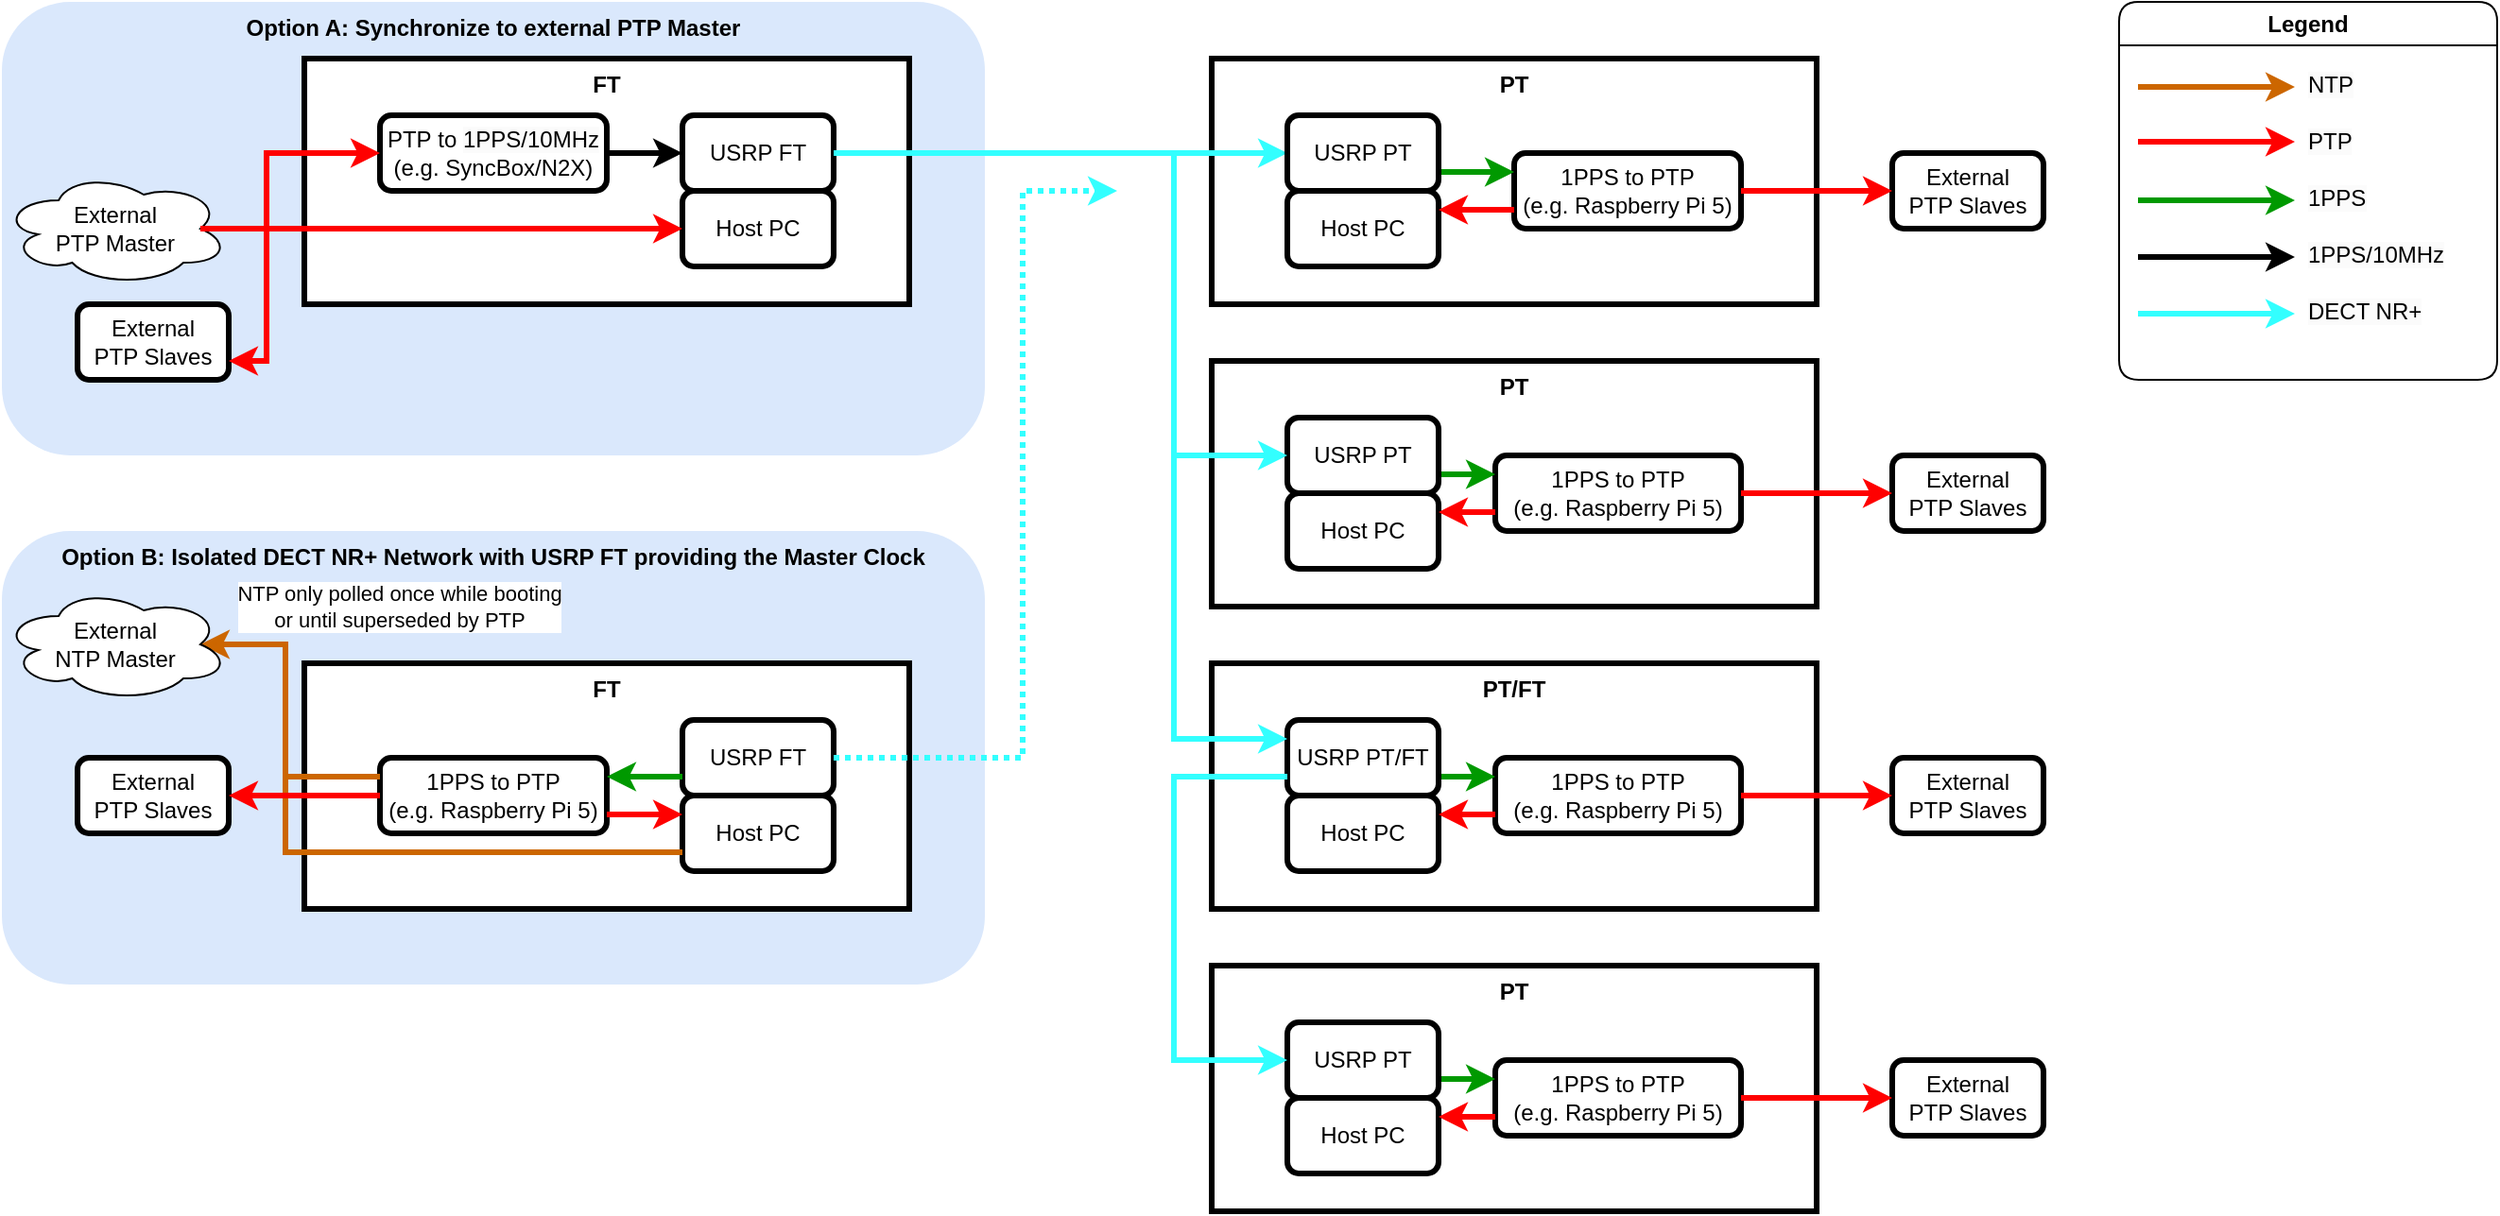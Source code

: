 <mxfile version="26.2.2">
  <diagram id="aQhpeuAyKN3efvRNQwSn" name="Draft 0">
    <mxGraphModel dx="862" dy="567" grid="1" gridSize="10" guides="0" tooltips="1" connect="1" arrows="1" fold="1" page="1" pageScale="1" pageWidth="1169" pageHeight="1654" math="0" shadow="0">
      <root>
        <mxCell id="0" />
        <mxCell id="1" parent="0" />
        <mxCell id="Bj_DQetzVouuPHAo5OsP-259" value="&lt;b&gt;Option B: Isolated DECT NR+ Network with USRP FT providing the Master Clock&lt;/b&gt;" style="rounded=1;whiteSpace=wrap;html=1;fillColor=#dae8fc;strokeColor=none;verticalAlign=top;dashed=1;" parent="1" vertex="1">
          <mxGeometry x="40" y="320" width="520" height="240" as="geometry" />
        </mxCell>
        <mxCell id="Bj_DQetzVouuPHAo5OsP-258" value="&lt;b&gt;Option A: Synchronize to external PTP Master&lt;/b&gt;" style="rounded=1;whiteSpace=wrap;html=1;fillColor=#dae8fc;strokeColor=none;verticalAlign=top;dashed=1;" parent="1" vertex="1">
          <mxGeometry x="40" y="40" width="520" height="240" as="geometry" />
        </mxCell>
        <mxCell id="Bj_DQetzVouuPHAo5OsP-234" value="&lt;b&gt;FT&lt;/b&gt;" style="rounded=0;whiteSpace=wrap;html=1;verticalAlign=top;fillColor=default;strokeColor=#000000;strokeWidth=3;" parent="1" vertex="1">
          <mxGeometry x="200" y="390" width="320" height="130" as="geometry" />
        </mxCell>
        <mxCell id="Bj_DQetzVouuPHAo5OsP-231" value="&lt;b&gt;FT&lt;/b&gt;" style="rounded=0;whiteSpace=wrap;html=1;verticalAlign=top;fillColor=default;strokeColor=#000000;strokeWidth=3;" parent="1" vertex="1">
          <mxGeometry x="200" y="70" width="320" height="130" as="geometry" />
        </mxCell>
        <mxCell id="Bj_DQetzVouuPHAo5OsP-204" value="&lt;b&gt;PT&lt;/b&gt;" style="rounded=0;whiteSpace=wrap;html=1;verticalAlign=top;fillColor=default;strokeColor=#000000;strokeWidth=3;" parent="1" vertex="1">
          <mxGeometry x="680" y="70" width="320" height="130" as="geometry" />
        </mxCell>
        <mxCell id="gou46OdMyQ_DH9dvmqBt-38" value="PTP&amp;nbsp;&lt;span style=&quot;background-color: transparent; color: light-dark(rgb(0, 0, 0), rgb(255, 255, 255));&quot;&gt;to&amp;nbsp;&lt;/span&gt;&lt;span style=&quot;background-color: rgb(251, 251, 251);&quot;&gt;1PPS/10MHz&lt;/span&gt;&lt;div&gt;(e.g. SyncBox/N2X)&lt;/div&gt;" style="rounded=1;whiteSpace=wrap;html=1;strokeWidth=3;" parent="1" vertex="1">
          <mxGeometry x="240" y="100" width="120" height="40" as="geometry" />
        </mxCell>
        <mxCell id="Bj_DQetzVouuPHAo5OsP-90" value="USRP FT" style="rounded=1;whiteSpace=wrap;html=1;strokeWidth=3;" parent="1" vertex="1">
          <mxGeometry x="400" y="420" width="80" height="40" as="geometry" />
        </mxCell>
        <mxCell id="Bj_DQetzVouuPHAo5OsP-92" value="Host PC" style="rounded=1;whiteSpace=wrap;html=1;strokeWidth=3;" parent="1" vertex="1">
          <mxGeometry x="400" y="460" width="80" height="40" as="geometry" />
        </mxCell>
        <mxCell id="Bj_DQetzVouuPHAo5OsP-94" value="Legend" style="swimlane;whiteSpace=wrap;html=1;rounded=1;strokeColor=default;swimlaneFillColor=light-dark(#ffffff, #212121);" parent="1" vertex="1">
          <mxGeometry x="1160" y="40" width="200" height="200" as="geometry">
            <mxRectangle x="880" y="80" width="140" height="30" as="alternateBounds" />
          </mxGeometry>
        </mxCell>
        <mxCell id="Bj_DQetzVouuPHAo5OsP-101" value="" style="endArrow=classic;html=1;rounded=0;exitX=0;exitY=1;exitDx=0;exitDy=0;strokeColor=light-dark(#000000,#EDEDED);strokeWidth=3;" parent="Bj_DQetzVouuPHAo5OsP-94" edge="1">
          <mxGeometry width="50" height="50" relative="1" as="geometry">
            <mxPoint x="10" y="135" as="sourcePoint" />
            <mxPoint x="93" y="135" as="targetPoint" />
          </mxGeometry>
        </mxCell>
        <mxCell id="Bj_DQetzVouuPHAo5OsP-102" value="&lt;span style=&quot;color: rgb(0, 0, 0); font-family: Helvetica; font-size: 12px; font-style: normal; font-variant-ligatures: normal; font-variant-caps: normal; font-weight: 400; letter-spacing: normal; orphans: 2; text-align: center; text-indent: 0px; text-transform: none; widows: 2; word-spacing: 0px; -webkit-text-stroke-width: 0px; white-space: normal; background-color: rgb(251, 251, 251); text-decoration-thickness: initial; text-decoration-style: initial; text-decoration-color: initial; float: none; display: inline !important;&quot;&gt;1PPS/10MHz&lt;/span&gt;" style="text;whiteSpace=wrap;html=1;" parent="Bj_DQetzVouuPHAo5OsP-94" vertex="1">
          <mxGeometry x="98" y="120" width="94" height="25" as="geometry" />
        </mxCell>
        <mxCell id="Bj_DQetzVouuPHAo5OsP-103" value="" style="endArrow=classic;html=1;rounded=0;exitX=0;exitY=1;exitDx=0;exitDy=0;strokeColor=light-dark(#ff0000, #ededed);strokeWidth=3;" parent="Bj_DQetzVouuPHAo5OsP-94" edge="1">
          <mxGeometry width="50" height="50" relative="1" as="geometry">
            <mxPoint x="10" y="74" as="sourcePoint" />
            <mxPoint x="93" y="74" as="targetPoint" />
          </mxGeometry>
        </mxCell>
        <mxCell id="Bj_DQetzVouuPHAo5OsP-104" value="&lt;span style=&quot;color: rgb(0, 0, 0); font-family: Helvetica; font-size: 12px; font-style: normal; font-variant-ligatures: normal; font-variant-caps: normal; font-weight: 400; letter-spacing: normal; orphans: 2; text-align: center; text-indent: 0px; text-transform: none; widows: 2; word-spacing: 0px; -webkit-text-stroke-width: 0px; white-space: normal; background-color: rgb(251, 251, 251); text-decoration-thickness: initial; text-decoration-style: initial; text-decoration-color: initial; float: none; display: inline !important;&quot;&gt;PTP&lt;/span&gt;" style="text;whiteSpace=wrap;html=1;" parent="Bj_DQetzVouuPHAo5OsP-94" vertex="1">
          <mxGeometry x="98" y="60" width="91" height="24" as="geometry" />
        </mxCell>
        <mxCell id="Bj_DQetzVouuPHAo5OsP-107" value="" style="endArrow=classic;html=1;rounded=0;exitX=0;exitY=1;exitDx=0;exitDy=0;strokeColor=light-dark(#009900,#EDEDED);strokeWidth=3;" parent="Bj_DQetzVouuPHAo5OsP-94" edge="1">
          <mxGeometry width="50" height="50" relative="1" as="geometry">
            <mxPoint x="10" y="105" as="sourcePoint" />
            <mxPoint x="93" y="105" as="targetPoint" />
          </mxGeometry>
        </mxCell>
        <mxCell id="Bj_DQetzVouuPHAo5OsP-108" value="&lt;span style=&quot;color: rgb(0, 0, 0); font-family: Helvetica; font-size: 12px; font-style: normal; font-variant-ligatures: normal; font-variant-caps: normal; font-weight: 400; letter-spacing: normal; orphans: 2; text-align: center; text-indent: 0px; text-transform: none; widows: 2; word-spacing: 0px; -webkit-text-stroke-width: 0px; white-space: normal; background-color: rgb(251, 251, 251); text-decoration-thickness: initial; text-decoration-style: initial; text-decoration-color: initial; float: none; display: inline !important;&quot;&gt;1PPS&lt;/span&gt;" style="text;whiteSpace=wrap;html=1;" parent="Bj_DQetzVouuPHAo5OsP-94" vertex="1">
          <mxGeometry x="98" y="90" width="94" height="25" as="geometry" />
        </mxCell>
        <mxCell id="Bj_DQetzVouuPHAo5OsP-111" value="" style="endArrow=classic;html=1;rounded=0;exitX=0;exitY=1;exitDx=0;exitDy=0;strokeColor=light-dark(#33FFFF,#EDEDED);strokeWidth=3;" parent="Bj_DQetzVouuPHAo5OsP-94" edge="1">
          <mxGeometry width="50" height="50" relative="1" as="geometry">
            <mxPoint x="10" y="165" as="sourcePoint" />
            <mxPoint x="93" y="165" as="targetPoint" />
          </mxGeometry>
        </mxCell>
        <mxCell id="Bj_DQetzVouuPHAo5OsP-112" value="&lt;div style=&quot;text-align: center;&quot;&gt;&lt;span style=&quot;color: light-dark(rgb(0, 0, 0), rgb(255, 255, 255)); background-color: rgb(251, 251, 251);&quot;&gt;DECT NR+&lt;/span&gt;&lt;/div&gt;" style="text;whiteSpace=wrap;html=1;" parent="Bj_DQetzVouuPHAo5OsP-94" vertex="1">
          <mxGeometry x="98" y="150" width="94" height="25" as="geometry" />
        </mxCell>
        <mxCell id="Bj_DQetzVouuPHAo5OsP-147" value="" style="endArrow=classic;html=1;rounded=0;exitX=0;exitY=1;exitDx=0;exitDy=0;strokeColor=light-dark(#CC6600,#EDEDED);strokeWidth=3;" parent="Bj_DQetzVouuPHAo5OsP-94" edge="1">
          <mxGeometry width="50" height="50" relative="1" as="geometry">
            <mxPoint x="10" y="45" as="sourcePoint" />
            <mxPoint x="93" y="45" as="targetPoint" />
          </mxGeometry>
        </mxCell>
        <mxCell id="Bj_DQetzVouuPHAo5OsP-148" value="&lt;span style=&quot;color: rgb(0, 0, 0); font-family: Helvetica; font-size: 12px; font-style: normal; font-variant-ligatures: normal; font-variant-caps: normal; font-weight: 400; letter-spacing: normal; orphans: 2; text-align: center; text-indent: 0px; text-transform: none; widows: 2; word-spacing: 0px; -webkit-text-stroke-width: 0px; white-space: normal; background-color: rgb(251, 251, 251); text-decoration-thickness: initial; text-decoration-style: initial; text-decoration-color: initial; float: none; display: inline !important;&quot;&gt;NTP&lt;/span&gt;" style="text;whiteSpace=wrap;html=1;" parent="Bj_DQetzVouuPHAo5OsP-94" vertex="1">
          <mxGeometry x="98" y="30" width="94" height="25" as="geometry" />
        </mxCell>
        <mxCell id="Bj_DQetzVouuPHAo5OsP-113" value="USRP FT" style="rounded=1;whiteSpace=wrap;html=1;strokeWidth=3;" parent="1" vertex="1">
          <mxGeometry x="400" y="100" width="80" height="40" as="geometry" />
        </mxCell>
        <mxCell id="Bj_DQetzVouuPHAo5OsP-118" value="" style="endArrow=classic;html=1;rounded=0;exitX=0.875;exitY=0.5;exitDx=0;exitDy=0;strokeColor=light-dark(#ff0000, #ededed);strokeWidth=3;entryX=0;entryY=0.5;entryDx=0;entryDy=0;exitPerimeter=0;" parent="1" source="Bj_DQetzVouuPHAo5OsP-120" target="gou46OdMyQ_DH9dvmqBt-38" edge="1">
          <mxGeometry width="50" height="50" relative="1" as="geometry">
            <mxPoint x="120" y="140" as="sourcePoint" />
            <mxPoint x="203" y="140" as="targetPoint" />
            <Array as="points">
              <mxPoint x="180" y="160" />
              <mxPoint x="180" y="120" />
            </Array>
          </mxGeometry>
        </mxCell>
        <mxCell id="Bj_DQetzVouuPHAo5OsP-120" value="External&lt;div&gt;PTP Master&lt;/div&gt;" style="ellipse;shape=cloud;whiteSpace=wrap;html=1;" parent="1" vertex="1">
          <mxGeometry x="40" y="130" width="120" height="60" as="geometry" />
        </mxCell>
        <mxCell id="Bj_DQetzVouuPHAo5OsP-123" value="1PPS&amp;nbsp;&lt;span style=&quot;background-color: transparent; color: light-dark(rgb(0, 0, 0), rgb(255, 255, 255));&quot;&gt;to&amp;nbsp;&lt;/span&gt;&lt;span style=&quot;background-color: transparent; color: light-dark(rgb(0, 0, 0), rgb(255, 255, 255));&quot;&gt;PTP&lt;/span&gt;&lt;div&gt;(e.g. Raspberry Pi 5)&lt;/div&gt;" style="rounded=1;whiteSpace=wrap;html=1;strokeWidth=3;" parent="1" vertex="1">
          <mxGeometry x="240" y="440" width="120" height="40" as="geometry" />
        </mxCell>
        <mxCell id="Bj_DQetzVouuPHAo5OsP-124" value="" style="endArrow=classic;html=1;rounded=0;exitX=0;exitY=0.75;exitDx=0;exitDy=0;strokeColor=light-dark(#009900,#EDEDED);strokeWidth=3;entryX=1;entryY=0.25;entryDx=0;entryDy=0;" parent="1" source="Bj_DQetzVouuPHAo5OsP-90" target="Bj_DQetzVouuPHAo5OsP-123" edge="1">
          <mxGeometry width="50" height="50" relative="1" as="geometry">
            <mxPoint x="160" y="470" as="sourcePoint" />
            <mxPoint x="383" y="385" as="targetPoint" />
          </mxGeometry>
        </mxCell>
        <mxCell id="Bj_DQetzVouuPHAo5OsP-125" value="" style="endArrow=classic;html=1;rounded=0;exitX=1;exitY=0.75;exitDx=0;exitDy=0;strokeColor=light-dark(#ff0000, #ededed);strokeWidth=3;entryX=0;entryY=0.25;entryDx=0;entryDy=0;" parent="1" source="Bj_DQetzVouuPHAo5OsP-123" target="Bj_DQetzVouuPHAo5OsP-92" edge="1">
          <mxGeometry width="50" height="50" relative="1" as="geometry">
            <mxPoint x="300" y="354" as="sourcePoint" />
            <mxPoint x="160" y="450" as="targetPoint" />
          </mxGeometry>
        </mxCell>
        <mxCell id="Bj_DQetzVouuPHAo5OsP-127" value="Host PC" style="rounded=1;whiteSpace=wrap;html=1;strokeWidth=3;" parent="1" vertex="1">
          <mxGeometry x="720" y="140" width="80" height="40" as="geometry" />
        </mxCell>
        <mxCell id="Bj_DQetzVouuPHAo5OsP-128" value="1PPS&amp;nbsp;&lt;span style=&quot;background-color: transparent; color: light-dark(rgb(0, 0, 0), rgb(255, 255, 255));&quot;&gt;to&amp;nbsp;&lt;/span&gt;&lt;span style=&quot;background-color: transparent; color: light-dark(rgb(0, 0, 0), rgb(255, 255, 255));&quot;&gt;PTP&lt;/span&gt;&lt;div&gt;(e.g. Raspberry Pi 5)&lt;/div&gt;" style="rounded=1;whiteSpace=wrap;html=1;strokeWidth=3;" parent="1" vertex="1">
          <mxGeometry x="840" y="120" width="120" height="40" as="geometry" />
        </mxCell>
        <mxCell id="Bj_DQetzVouuPHAo5OsP-129" value="" style="endArrow=classic;html=1;rounded=0;exitX=1;exitY=0.75;exitDx=0;exitDy=0;strokeColor=light-dark(#009900,#EDEDED);strokeWidth=3;entryX=0;entryY=0.25;entryDx=0;entryDy=0;" parent="1" source="Bj_DQetzVouuPHAo5OsP-126" target="Bj_DQetzVouuPHAo5OsP-128" edge="1">
          <mxGeometry width="50" height="50" relative="1" as="geometry">
            <mxPoint x="1020" y="150" as="sourcePoint" />
            <mxPoint x="820" y="190" as="targetPoint" />
          </mxGeometry>
        </mxCell>
        <mxCell id="Bj_DQetzVouuPHAo5OsP-149" value="" style="endArrow=classic;html=1;rounded=0;exitX=0;exitY=0.25;exitDx=0;exitDy=0;strokeColor=light-dark(#CC6600,#EDEDED);strokeWidth=3;entryX=0.875;entryY=0.5;entryDx=0;entryDy=0;entryPerimeter=0;" parent="1" source="Bj_DQetzVouuPHAo5OsP-123" target="Bj_DQetzVouuPHAo5OsP-245" edge="1">
          <mxGeometry width="50" height="50" relative="1" as="geometry">
            <mxPoint x="580" y="500" as="sourcePoint" />
            <mxPoint x="145" y="390" as="targetPoint" />
            <Array as="points">
              <mxPoint x="190" y="450" />
              <mxPoint x="190" y="380" />
            </Array>
          </mxGeometry>
        </mxCell>
        <mxCell id="Bj_DQetzVouuPHAo5OsP-151" value="NTP only&amp;nbsp;&lt;span style=&quot;background-color: light-dark(#ffffff, var(--ge-dark-color, #121212)); color: light-dark(rgb(0, 0, 0), rgb(255, 255, 255));&quot;&gt;polled once while&amp;nbsp;&lt;/span&gt;&lt;span style=&quot;background-color: light-dark(#ffffff, var(--ge-dark-color, #121212)); color: light-dark(rgb(0, 0, 0), rgb(255, 255, 255));&quot;&gt;booting&lt;/span&gt;&lt;div&gt;&lt;span style=&quot;background-color: light-dark(#ffffff, var(--ge-dark-color, #121212)); color: light-dark(rgb(0, 0, 0), rgb(255, 255, 255));&quot;&gt;or until superseded by PTP&lt;/span&gt;&lt;/div&gt;" style="edgeLabel;html=1;align=center;verticalAlign=middle;resizable=0;points=[];" parent="Bj_DQetzVouuPHAo5OsP-149" vertex="1" connectable="0">
          <mxGeometry x="-0.539" relative="1" as="geometry">
            <mxPoint x="48" y="-90" as="offset" />
          </mxGeometry>
        </mxCell>
        <mxCell id="Bj_DQetzVouuPHAo5OsP-154" value="" style="endArrow=classic;html=1;rounded=0;exitX=1;exitY=0.5;exitDx=0;exitDy=0;strokeColor=light-dark(#33FFFF,#EDEDED);strokeWidth=3;entryX=0;entryY=0.5;entryDx=0;entryDy=0;" parent="1" source="Bj_DQetzVouuPHAo5OsP-113" target="Bj_DQetzVouuPHAo5OsP-126" edge="1">
          <mxGeometry width="50" height="50" relative="1" as="geometry">
            <mxPoint x="940" y="175" as="sourcePoint" />
            <mxPoint x="1023" y="175" as="targetPoint" />
          </mxGeometry>
        </mxCell>
        <mxCell id="Bj_DQetzVouuPHAo5OsP-115" value="Host PC" style="rounded=1;whiteSpace=wrap;html=1;strokeWidth=3;" parent="1" vertex="1">
          <mxGeometry x="400" y="140" width="80" height="40" as="geometry" />
        </mxCell>
        <mxCell id="Bj_DQetzVouuPHAo5OsP-166" value="" style="endArrow=classic;html=1;rounded=0;exitX=0.875;exitY=0.5;exitDx=0;exitDy=0;strokeColor=light-dark(#ff0000, #ededed);strokeWidth=3;entryX=0;entryY=0.5;entryDx=0;entryDy=0;exitPerimeter=0;" parent="1" source="Bj_DQetzVouuPHAo5OsP-120" target="Bj_DQetzVouuPHAo5OsP-115" edge="1">
          <mxGeometry width="50" height="50" relative="1" as="geometry">
            <mxPoint x="155" y="170" as="sourcePoint" />
            <mxPoint x="210" y="130" as="targetPoint" />
          </mxGeometry>
        </mxCell>
        <mxCell id="Bj_DQetzVouuPHAo5OsP-167" value="" style="endArrow=classic;html=1;rounded=0;exitX=1;exitY=0.5;exitDx=0;exitDy=0;strokeColor=light-dark(#000000,#EDEDED);strokeWidth=3;entryX=0;entryY=0.5;entryDx=0;entryDy=0;" parent="1" source="gou46OdMyQ_DH9dvmqBt-38" target="Bj_DQetzVouuPHAo5OsP-113" edge="1">
          <mxGeometry width="50" height="50" relative="1" as="geometry">
            <mxPoint x="390" y="130" as="sourcePoint" />
            <mxPoint x="473" y="130" as="targetPoint" />
          </mxGeometry>
        </mxCell>
        <mxCell id="Bj_DQetzVouuPHAo5OsP-168" value="" style="endArrow=classic;html=1;rounded=0;exitX=0;exitY=0.75;exitDx=0;exitDy=0;strokeColor=light-dark(#ff0000, #ededed);strokeWidth=3;entryX=1;entryY=0.25;entryDx=0;entryDy=0;" parent="1" source="Bj_DQetzVouuPHAo5OsP-128" target="Bj_DQetzVouuPHAo5OsP-127" edge="1">
          <mxGeometry width="50" height="50" relative="1" as="geometry">
            <mxPoint x="820" y="130" as="sourcePoint" />
            <mxPoint x="700" y="130" as="targetPoint" />
          </mxGeometry>
        </mxCell>
        <mxCell id="Bj_DQetzVouuPHAo5OsP-126" value="USRP PT" style="rounded=1;whiteSpace=wrap;html=1;strokeWidth=3;" parent="1" vertex="1">
          <mxGeometry x="720" y="100" width="80" height="40" as="geometry" />
        </mxCell>
        <mxCell id="Bj_DQetzVouuPHAo5OsP-185" value="External&lt;div&gt;PTP Slaves&lt;/div&gt;" style="rounded=1;whiteSpace=wrap;html=1;strokeWidth=3;" parent="1" vertex="1">
          <mxGeometry x="80" y="200" width="80" height="40" as="geometry" />
        </mxCell>
        <mxCell id="Bj_DQetzVouuPHAo5OsP-187" value="External&lt;div&gt;PTP Slaves&lt;/div&gt;" style="rounded=1;whiteSpace=wrap;html=1;strokeWidth=3;" parent="1" vertex="1">
          <mxGeometry x="80" y="440" width="80" height="40" as="geometry" />
        </mxCell>
        <mxCell id="Bj_DQetzVouuPHAo5OsP-192" value="External&lt;div&gt;PTP Slaves&lt;/div&gt;" style="rounded=1;whiteSpace=wrap;html=1;strokeWidth=3;" parent="1" vertex="1">
          <mxGeometry x="1040" y="120" width="80" height="40" as="geometry" />
        </mxCell>
        <mxCell id="Bj_DQetzVouuPHAo5OsP-193" value="" style="endArrow=classic;html=1;rounded=0;strokeColor=light-dark(#ff0000, #ededed);strokeWidth=3;entryX=0;entryY=0.5;entryDx=0;entryDy=0;exitX=1;exitY=0.5;exitDx=0;exitDy=0;" parent="1" source="Bj_DQetzVouuPHAo5OsP-128" target="Bj_DQetzVouuPHAo5OsP-192" edge="1">
          <mxGeometry width="50" height="50" relative="1" as="geometry">
            <mxPoint x="980" y="140" as="sourcePoint" />
            <mxPoint x="790" y="160" as="targetPoint" />
          </mxGeometry>
        </mxCell>
        <mxCell id="Bj_DQetzVouuPHAo5OsP-214" value="&lt;b&gt;PT&lt;/b&gt;" style="rounded=0;whiteSpace=wrap;html=1;verticalAlign=top;fillColor=default;strokeColor=#000000;strokeWidth=3;" parent="1" vertex="1">
          <mxGeometry x="680" y="230" width="320" height="130" as="geometry" />
        </mxCell>
        <mxCell id="Bj_DQetzVouuPHAo5OsP-215" value="Host PC" style="rounded=1;whiteSpace=wrap;html=1;strokeWidth=3;" parent="1" vertex="1">
          <mxGeometry x="720" y="300" width="80" height="40" as="geometry" />
        </mxCell>
        <mxCell id="Bj_DQetzVouuPHAo5OsP-216" value="1PPS&amp;nbsp;&lt;span style=&quot;background-color: transparent; color: light-dark(rgb(0, 0, 0), rgb(255, 255, 255));&quot;&gt;to&amp;nbsp;&lt;/span&gt;&lt;span style=&quot;background-color: transparent; color: light-dark(rgb(0, 0, 0), rgb(255, 255, 255));&quot;&gt;PTP&lt;/span&gt;&lt;div&gt;(e.g. Raspberry Pi 5)&lt;/div&gt;" style="rounded=1;whiteSpace=wrap;html=1;strokeWidth=3;" parent="1" vertex="1">
          <mxGeometry x="830" y="280" width="130" height="40" as="geometry" />
        </mxCell>
        <mxCell id="Bj_DQetzVouuPHAo5OsP-217" value="" style="endArrow=classic;html=1;rounded=0;exitX=1;exitY=0.75;exitDx=0;exitDy=0;strokeColor=light-dark(#009900,#EDEDED);strokeWidth=3;entryX=0;entryY=0.25;entryDx=0;entryDy=0;" parent="1" source="Bj_DQetzVouuPHAo5OsP-219" target="Bj_DQetzVouuPHAo5OsP-216" edge="1">
          <mxGeometry width="50" height="50" relative="1" as="geometry">
            <mxPoint x="1020" y="310" as="sourcePoint" />
            <mxPoint x="820" y="350" as="targetPoint" />
          </mxGeometry>
        </mxCell>
        <mxCell id="Bj_DQetzVouuPHAo5OsP-218" value="" style="endArrow=classic;html=1;rounded=0;exitX=0;exitY=0.75;exitDx=0;exitDy=0;strokeColor=light-dark(#ff0000, #ededed);strokeWidth=3;entryX=1;entryY=0.25;entryDx=0;entryDy=0;" parent="1" source="Bj_DQetzVouuPHAo5OsP-216" target="Bj_DQetzVouuPHAo5OsP-215" edge="1">
          <mxGeometry width="50" height="50" relative="1" as="geometry">
            <mxPoint x="820" y="290" as="sourcePoint" />
            <mxPoint x="700" y="290" as="targetPoint" />
          </mxGeometry>
        </mxCell>
        <mxCell id="Bj_DQetzVouuPHAo5OsP-219" value="USRP PT" style="rounded=1;whiteSpace=wrap;html=1;strokeWidth=3;" parent="1" vertex="1">
          <mxGeometry x="720" y="260" width="80" height="40" as="geometry" />
        </mxCell>
        <mxCell id="Bj_DQetzVouuPHAo5OsP-220" value="External&lt;div&gt;PTP Slaves&lt;/div&gt;" style="rounded=1;whiteSpace=wrap;html=1;strokeWidth=3;" parent="1" vertex="1">
          <mxGeometry x="1040" y="280" width="80" height="40" as="geometry" />
        </mxCell>
        <mxCell id="Bj_DQetzVouuPHAo5OsP-221" value="" style="endArrow=classic;html=1;rounded=0;strokeColor=light-dark(#ff0000, #ededed);strokeWidth=3;entryX=0;entryY=0.5;entryDx=0;entryDy=0;exitX=1;exitY=0.5;exitDx=0;exitDy=0;" parent="1" source="Bj_DQetzVouuPHAo5OsP-216" target="Bj_DQetzVouuPHAo5OsP-220" edge="1">
          <mxGeometry width="50" height="50" relative="1" as="geometry">
            <mxPoint x="980" y="300" as="sourcePoint" />
            <mxPoint x="790" y="320" as="targetPoint" />
          </mxGeometry>
        </mxCell>
        <mxCell id="Bj_DQetzVouuPHAo5OsP-222" value="&lt;b&gt;PT/FT&lt;/b&gt;" style="rounded=0;whiteSpace=wrap;html=1;verticalAlign=top;fillColor=default;strokeColor=#000000;strokeWidth=3;" parent="1" vertex="1">
          <mxGeometry x="680" y="390" width="320" height="130" as="geometry" />
        </mxCell>
        <mxCell id="Bj_DQetzVouuPHAo5OsP-223" value="Host PC" style="rounded=1;whiteSpace=wrap;html=1;strokeWidth=3;" parent="1" vertex="1">
          <mxGeometry x="720" y="460" width="80" height="40" as="geometry" />
        </mxCell>
        <mxCell id="Bj_DQetzVouuPHAo5OsP-224" value="1PPS&amp;nbsp;&lt;span style=&quot;background-color: transparent; color: light-dark(rgb(0, 0, 0), rgb(255, 255, 255));&quot;&gt;to&amp;nbsp;&lt;/span&gt;&lt;span style=&quot;background-color: transparent; color: light-dark(rgb(0, 0, 0), rgb(255, 255, 255));&quot;&gt;PTP&lt;/span&gt;&lt;div&gt;(e.g. Raspberry Pi 5)&lt;/div&gt;" style="rounded=1;whiteSpace=wrap;html=1;strokeWidth=3;" parent="1" vertex="1">
          <mxGeometry x="830" y="440" width="130" height="40" as="geometry" />
        </mxCell>
        <mxCell id="Bj_DQetzVouuPHAo5OsP-225" value="" style="endArrow=classic;html=1;rounded=0;exitX=1;exitY=0.75;exitDx=0;exitDy=0;strokeColor=light-dark(#009900,#EDEDED);strokeWidth=3;entryX=0;entryY=0.25;entryDx=0;entryDy=0;" parent="1" source="Bj_DQetzVouuPHAo5OsP-227" target="Bj_DQetzVouuPHAo5OsP-224" edge="1">
          <mxGeometry width="50" height="50" relative="1" as="geometry">
            <mxPoint x="1020" y="470" as="sourcePoint" />
            <mxPoint x="820" y="510" as="targetPoint" />
          </mxGeometry>
        </mxCell>
        <mxCell id="Bj_DQetzVouuPHAo5OsP-226" value="" style="endArrow=classic;html=1;rounded=0;exitX=0;exitY=0.75;exitDx=0;exitDy=0;strokeColor=light-dark(#ff0000, #ededed);strokeWidth=3;entryX=1;entryY=0.25;entryDx=0;entryDy=0;" parent="1" source="Bj_DQetzVouuPHAo5OsP-224" target="Bj_DQetzVouuPHAo5OsP-223" edge="1">
          <mxGeometry width="50" height="50" relative="1" as="geometry">
            <mxPoint x="820" y="450" as="sourcePoint" />
            <mxPoint x="700" y="450" as="targetPoint" />
          </mxGeometry>
        </mxCell>
        <mxCell id="Bj_DQetzVouuPHAo5OsP-227" value="USRP PT/FT" style="rounded=1;whiteSpace=wrap;html=1;strokeWidth=3;" parent="1" vertex="1">
          <mxGeometry x="720" y="420" width="80" height="40" as="geometry" />
        </mxCell>
        <mxCell id="Bj_DQetzVouuPHAo5OsP-228" value="External&lt;div&gt;PTP Slaves&lt;/div&gt;" style="rounded=1;whiteSpace=wrap;html=1;strokeWidth=3;" parent="1" vertex="1">
          <mxGeometry x="1040" y="440" width="80" height="40" as="geometry" />
        </mxCell>
        <mxCell id="Bj_DQetzVouuPHAo5OsP-229" value="" style="endArrow=classic;html=1;rounded=0;strokeColor=light-dark(#ff0000, #ededed);strokeWidth=3;entryX=0;entryY=0.5;entryDx=0;entryDy=0;exitX=1;exitY=0.5;exitDx=0;exitDy=0;" parent="1" source="Bj_DQetzVouuPHAo5OsP-224" target="Bj_DQetzVouuPHAo5OsP-228" edge="1">
          <mxGeometry width="50" height="50" relative="1" as="geometry">
            <mxPoint x="980" y="460" as="sourcePoint" />
            <mxPoint x="790" y="480" as="targetPoint" />
          </mxGeometry>
        </mxCell>
        <mxCell id="Bj_DQetzVouuPHAo5OsP-233" value="" style="endArrow=classic;html=1;rounded=0;exitX=0.875;exitY=0.5;exitDx=0;exitDy=0;strokeColor=light-dark(#ff0000, #ededed);strokeWidth=3;exitPerimeter=0;" parent="1" source="Bj_DQetzVouuPHAo5OsP-120" edge="1">
          <mxGeometry width="50" height="50" relative="1" as="geometry">
            <mxPoint x="155" y="170" as="sourcePoint" />
            <mxPoint x="160" y="230" as="targetPoint" />
            <Array as="points">
              <mxPoint x="180" y="160" />
              <mxPoint x="180" y="230" />
            </Array>
          </mxGeometry>
        </mxCell>
        <mxCell id="Bj_DQetzVouuPHAo5OsP-245" value="External&lt;div&gt;NTP Master&lt;/div&gt;" style="ellipse;shape=cloud;whiteSpace=wrap;html=1;" parent="1" vertex="1">
          <mxGeometry x="40" y="350" width="120" height="60" as="geometry" />
        </mxCell>
        <mxCell id="Bj_DQetzVouuPHAo5OsP-247" value="" style="endArrow=classic;html=1;rounded=0;strokeColor=light-dark(#33FFFF,#EDEDED);strokeWidth=3;entryX=0;entryY=0.25;entryDx=0;entryDy=0;" parent="1" target="Bj_DQetzVouuPHAo5OsP-227" edge="1">
          <mxGeometry width="50" height="50" relative="1" as="geometry">
            <mxPoint x="660" y="280" as="sourcePoint" />
            <mxPoint x="650" y="250" as="targetPoint" />
            <Array as="points">
              <mxPoint x="660" y="430" />
            </Array>
          </mxGeometry>
        </mxCell>
        <mxCell id="Bj_DQetzVouuPHAo5OsP-248" value="&lt;b&gt;PT&lt;/b&gt;" style="rounded=0;whiteSpace=wrap;html=1;verticalAlign=top;fillColor=default;strokeColor=#000000;strokeWidth=3;" parent="1" vertex="1">
          <mxGeometry x="680" y="550" width="320" height="130" as="geometry" />
        </mxCell>
        <mxCell id="Bj_DQetzVouuPHAo5OsP-249" value="Host PC" style="rounded=1;whiteSpace=wrap;html=1;strokeWidth=3;" parent="1" vertex="1">
          <mxGeometry x="720" y="620" width="80" height="40" as="geometry" />
        </mxCell>
        <mxCell id="Bj_DQetzVouuPHAo5OsP-250" value="1PPS&amp;nbsp;&lt;span style=&quot;background-color: transparent; color: light-dark(rgb(0, 0, 0), rgb(255, 255, 255));&quot;&gt;to&amp;nbsp;&lt;/span&gt;&lt;span style=&quot;background-color: transparent; color: light-dark(rgb(0, 0, 0), rgb(255, 255, 255));&quot;&gt;PTP&lt;/span&gt;&lt;div&gt;(e.g. Raspberry Pi 5)&lt;/div&gt;" style="rounded=1;whiteSpace=wrap;html=1;strokeWidth=3;" parent="1" vertex="1">
          <mxGeometry x="830" y="600" width="130" height="40" as="geometry" />
        </mxCell>
        <mxCell id="Bj_DQetzVouuPHAo5OsP-251" value="" style="endArrow=classic;html=1;rounded=0;exitX=1;exitY=0.75;exitDx=0;exitDy=0;strokeColor=light-dark(#009900,#EDEDED);strokeWidth=3;entryX=0;entryY=0.25;entryDx=0;entryDy=0;" parent="1" source="Bj_DQetzVouuPHAo5OsP-253" target="Bj_DQetzVouuPHAo5OsP-250" edge="1">
          <mxGeometry width="50" height="50" relative="1" as="geometry">
            <mxPoint x="1020" y="630" as="sourcePoint" />
            <mxPoint x="820" y="670" as="targetPoint" />
          </mxGeometry>
        </mxCell>
        <mxCell id="Bj_DQetzVouuPHAo5OsP-252" value="" style="endArrow=classic;html=1;rounded=0;exitX=0;exitY=0.75;exitDx=0;exitDy=0;strokeColor=light-dark(#ff0000, #ededed);strokeWidth=3;entryX=1;entryY=0.25;entryDx=0;entryDy=0;" parent="1" source="Bj_DQetzVouuPHAo5OsP-250" target="Bj_DQetzVouuPHAo5OsP-249" edge="1">
          <mxGeometry width="50" height="50" relative="1" as="geometry">
            <mxPoint x="820" y="610" as="sourcePoint" />
            <mxPoint x="700" y="610" as="targetPoint" />
          </mxGeometry>
        </mxCell>
        <mxCell id="Bj_DQetzVouuPHAo5OsP-253" value="USRP PT" style="rounded=1;whiteSpace=wrap;html=1;strokeWidth=3;" parent="1" vertex="1">
          <mxGeometry x="720" y="580" width="80" height="40" as="geometry" />
        </mxCell>
        <mxCell id="Bj_DQetzVouuPHAo5OsP-254" value="External&lt;div&gt;PTP Slaves&lt;/div&gt;" style="rounded=1;whiteSpace=wrap;html=1;strokeWidth=3;" parent="1" vertex="1">
          <mxGeometry x="1040" y="600" width="80" height="40" as="geometry" />
        </mxCell>
        <mxCell id="Bj_DQetzVouuPHAo5OsP-255" value="" style="endArrow=classic;html=1;rounded=0;strokeColor=light-dark(#ff0000, #ededed);strokeWidth=3;entryX=0;entryY=0.5;entryDx=0;entryDy=0;exitX=1;exitY=0.5;exitDx=0;exitDy=0;" parent="1" source="Bj_DQetzVouuPHAo5OsP-250" target="Bj_DQetzVouuPHAo5OsP-254" edge="1">
          <mxGeometry width="50" height="50" relative="1" as="geometry">
            <mxPoint x="980" y="620" as="sourcePoint" />
            <mxPoint x="790" y="640" as="targetPoint" />
          </mxGeometry>
        </mxCell>
        <mxCell id="Bj_DQetzVouuPHAo5OsP-256" value="" style="endArrow=classic;html=1;rounded=0;exitX=0;exitY=0.75;exitDx=0;exitDy=0;strokeColor=light-dark(#33FFFF,#EDEDED);strokeWidth=3;entryX=0;entryY=0.5;entryDx=0;entryDy=0;" parent="1" source="Bj_DQetzVouuPHAo5OsP-227" target="Bj_DQetzVouuPHAo5OsP-253" edge="1">
          <mxGeometry width="50" height="50" relative="1" as="geometry">
            <mxPoint x="490" y="90" as="sourcePoint" />
            <mxPoint x="650" y="410" as="targetPoint" />
            <Array as="points">
              <mxPoint x="660" y="450" />
              <mxPoint x="660" y="600" />
            </Array>
          </mxGeometry>
        </mxCell>
        <mxCell id="Bj_DQetzVouuPHAo5OsP-155" value="" style="endArrow=classic;html=1;rounded=0;strokeColor=light-dark(#33FFFF,#EDEDED);strokeWidth=3;entryX=0;entryY=0.5;entryDx=0;entryDy=0;" parent="1" target="Bj_DQetzVouuPHAo5OsP-219" edge="1">
          <mxGeometry width="50" height="50" relative="1" as="geometry">
            <mxPoint x="660" y="120" as="sourcePoint" />
            <mxPoint x="510" y="210" as="targetPoint" />
            <Array as="points">
              <mxPoint x="660" y="280" />
            </Array>
          </mxGeometry>
        </mxCell>
        <mxCell id="4LTYbAETsp32oEr3xXqk-1" value="" style="endArrow=none;html=1;rounded=0;exitX=0;exitY=0.75;exitDx=0;exitDy=0;strokeColor=light-dark(#CC6600,#EDEDED);strokeWidth=3;startFill=0;" parent="1" source="Bj_DQetzVouuPHAo5OsP-92" edge="1">
          <mxGeometry width="50" height="50" relative="1" as="geometry">
            <mxPoint x="250" y="460" as="sourcePoint" />
            <mxPoint x="190" y="450" as="targetPoint" />
            <Array as="points">
              <mxPoint x="190" y="490" />
            </Array>
          </mxGeometry>
        </mxCell>
        <mxCell id="Bj_DQetzVouuPHAo5OsP-191" value="" style="endArrow=classic;html=1;rounded=0;strokeColor=light-dark(#ff0000, #ededed);strokeWidth=3;entryX=1;entryY=0.5;entryDx=0;entryDy=0;exitX=0;exitY=0.5;exitDx=0;exitDy=0;" parent="1" source="Bj_DQetzVouuPHAo5OsP-123" target="Bj_DQetzVouuPHAo5OsP-187" edge="1">
          <mxGeometry width="50" height="50" relative="1" as="geometry">
            <mxPoint x="200" y="460" as="sourcePoint" />
            <mxPoint x="410" y="480" as="targetPoint" />
          </mxGeometry>
        </mxCell>
        <mxCell id="L0JmcwTu3CGs8fRhvsvm-2" value="" style="endArrow=classic;html=1;rounded=0;exitX=1;exitY=0.5;exitDx=0;exitDy=0;strokeColor=light-dark(#33FFFF,#EDEDED);strokeWidth=3;dashed=1;dashPattern=1 1;" edge="1" parent="1" source="Bj_DQetzVouuPHAo5OsP-90">
          <mxGeometry width="50" height="50" relative="1" as="geometry">
            <mxPoint x="490" y="130" as="sourcePoint" />
            <mxPoint x="630" y="140" as="targetPoint" />
            <Array as="points">
              <mxPoint x="580" y="440" />
              <mxPoint x="580" y="140" />
            </Array>
          </mxGeometry>
        </mxCell>
      </root>
    </mxGraphModel>
  </diagram>
</mxfile>
